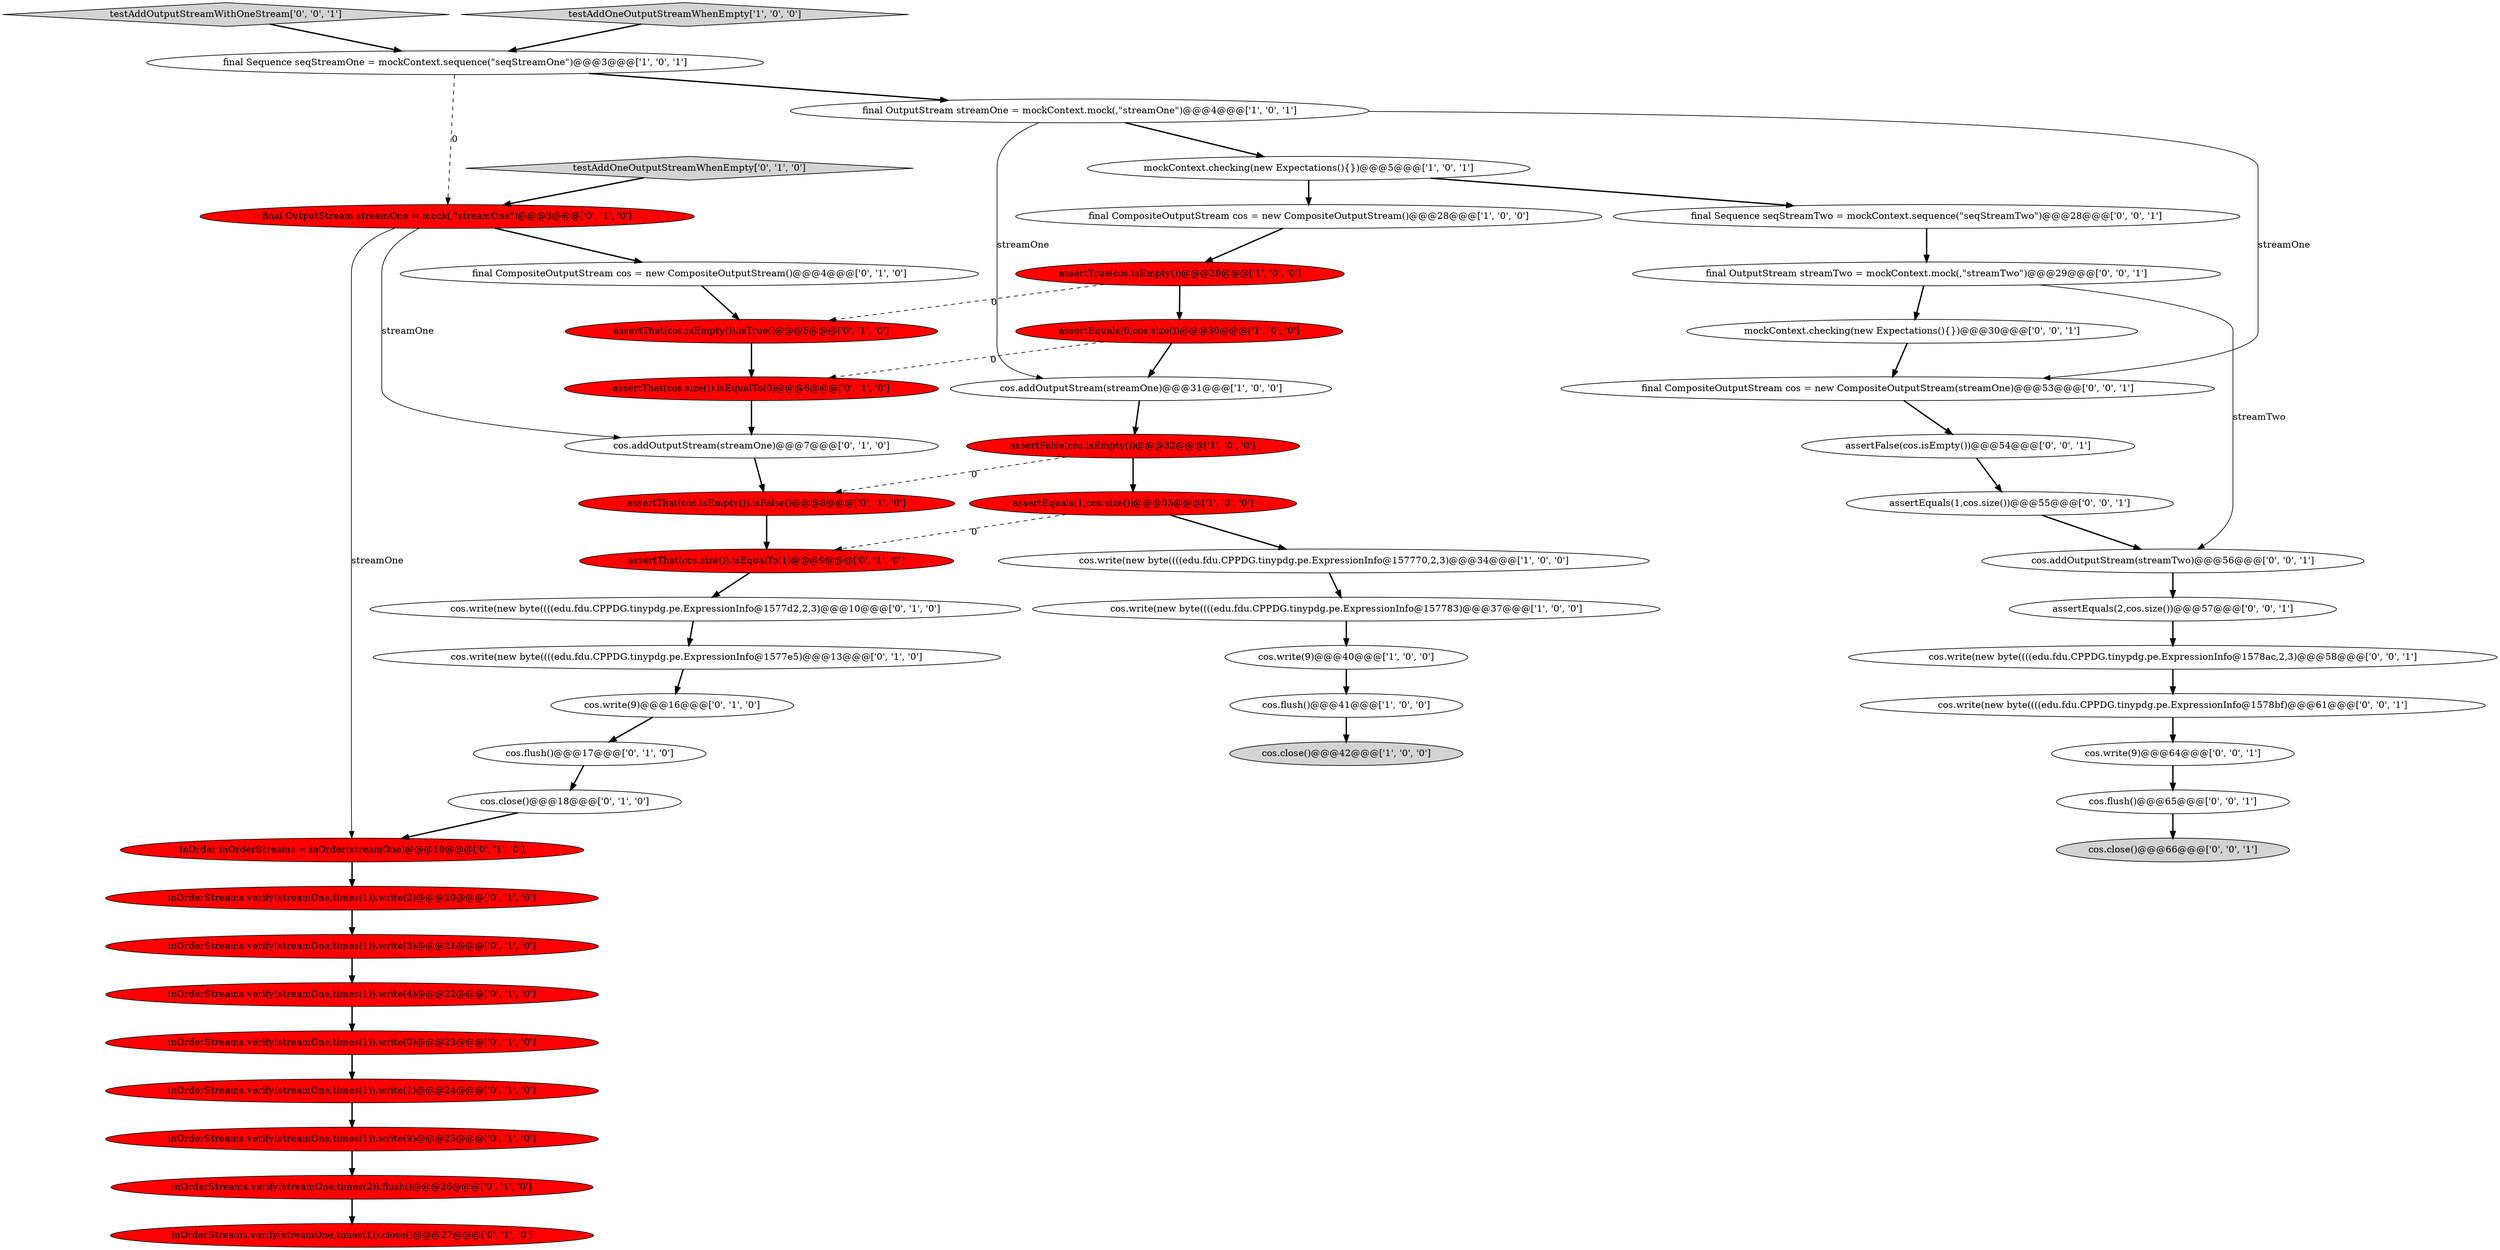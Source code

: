 digraph {
2 [style = filled, label = "cos.write(9)@@@40@@@['1', '0', '0']", fillcolor = white, shape = ellipse image = "AAA0AAABBB1BBB"];
1 [style = filled, label = "cos.write(new byte((((edu.fdu.CPPDG.tinypdg.pe.ExpressionInfo@157783)@@@37@@@['1', '0', '0']", fillcolor = white, shape = ellipse image = "AAA0AAABBB1BBB"];
8 [style = filled, label = "final CompositeOutputStream cos = new CompositeOutputStream()@@@28@@@['1', '0', '0']", fillcolor = white, shape = ellipse image = "AAA0AAABBB1BBB"];
42 [style = filled, label = "final CompositeOutputStream cos = new CompositeOutputStream(streamOne)@@@53@@@['0', '0', '1']", fillcolor = white, shape = ellipse image = "AAA0AAABBB3BBB"];
47 [style = filled, label = "final OutputStream streamTwo = mockContext.mock(,\"streamTwo\")@@@29@@@['0', '0', '1']", fillcolor = white, shape = ellipse image = "AAA0AAABBB3BBB"];
40 [style = filled, label = "assertEquals(1,cos.size())@@@55@@@['0', '0', '1']", fillcolor = white, shape = ellipse image = "AAA0AAABBB3BBB"];
6 [style = filled, label = "assertEquals(1,cos.size())@@@33@@@['1', '0', '0']", fillcolor = red, shape = ellipse image = "AAA1AAABBB1BBB"];
43 [style = filled, label = "cos.write(new byte((((edu.fdu.CPPDG.tinypdg.pe.ExpressionInfo@1578bf)@@@61@@@['0', '0', '1']", fillcolor = white, shape = ellipse image = "AAA0AAABBB3BBB"];
14 [style = filled, label = "final Sequence seqStreamOne = mockContext.sequence(\"seqStreamOne\")@@@3@@@['1', '0', '1']", fillcolor = white, shape = ellipse image = "AAA0AAABBB1BBB"];
38 [style = filled, label = "assertFalse(cos.isEmpty())@@@54@@@['0', '0', '1']", fillcolor = white, shape = ellipse image = "AAA0AAABBB3BBB"];
31 [style = filled, label = "cos.close()@@@18@@@['0', '1', '0']", fillcolor = white, shape = ellipse image = "AAA0AAABBB2BBB"];
50 [style = filled, label = "cos.addOutputStream(streamTwo)@@@56@@@['0', '0', '1']", fillcolor = white, shape = ellipse image = "AAA0AAABBB3BBB"];
41 [style = filled, label = "mockContext.checking(new Expectations(){})@@@30@@@['0', '0', '1']", fillcolor = white, shape = ellipse image = "AAA0AAABBB3BBB"];
10 [style = filled, label = "cos.addOutputStream(streamOne)@@@31@@@['1', '0', '0']", fillcolor = white, shape = ellipse image = "AAA0AAABBB1BBB"];
15 [style = filled, label = "assertThat(cos.isEmpty()).isFalse()@@@8@@@['0', '1', '0']", fillcolor = red, shape = ellipse image = "AAA1AAABBB2BBB"];
21 [style = filled, label = "inOrderStreams.verify(streamOne,times(1)).close()@@@27@@@['0', '1', '0']", fillcolor = red, shape = ellipse image = "AAA1AAABBB2BBB"];
24 [style = filled, label = "cos.addOutputStream(streamOne)@@@7@@@['0', '1', '0']", fillcolor = white, shape = ellipse image = "AAA0AAABBB2BBB"];
44 [style = filled, label = "cos.flush()@@@65@@@['0', '0', '1']", fillcolor = white, shape = ellipse image = "AAA0AAABBB3BBB"];
20 [style = filled, label = "inOrderStreams.verify(streamOne,times(1)).write(3)@@@21@@@['0', '1', '0']", fillcolor = red, shape = ellipse image = "AAA1AAABBB2BBB"];
16 [style = filled, label = "assertThat(cos.size()).isEqualTo(1)@@@9@@@['0', '1', '0']", fillcolor = red, shape = ellipse image = "AAA1AAABBB2BBB"];
29 [style = filled, label = "inOrderStreams.verify(streamOne,times(1)).write(4)@@@22@@@['0', '1', '0']", fillcolor = red, shape = ellipse image = "AAA1AAABBB2BBB"];
39 [style = filled, label = "cos.write(new byte((((edu.fdu.CPPDG.tinypdg.pe.ExpressionInfo@1578ac,2,3)@@@58@@@['0', '0', '1']", fillcolor = white, shape = ellipse image = "AAA0AAABBB3BBB"];
35 [style = filled, label = "inOrderStreams.verify(streamOne,times(1)).write(2)@@@20@@@['0', '1', '0']", fillcolor = red, shape = ellipse image = "AAA1AAABBB2BBB"];
5 [style = filled, label = "cos.close()@@@42@@@['1', '0', '0']", fillcolor = lightgray, shape = ellipse image = "AAA0AAABBB1BBB"];
23 [style = filled, label = "inOrderStreams.verify(streamOne,times(1)).write(1)@@@24@@@['0', '1', '0']", fillcolor = red, shape = ellipse image = "AAA1AAABBB2BBB"];
37 [style = filled, label = "cos.close()@@@66@@@['0', '0', '1']", fillcolor = lightgray, shape = ellipse image = "AAA0AAABBB3BBB"];
13 [style = filled, label = "mockContext.checking(new Expectations(){})@@@5@@@['1', '0', '1']", fillcolor = white, shape = ellipse image = "AAA0AAABBB1BBB"];
34 [style = filled, label = "cos.write(9)@@@16@@@['0', '1', '0']", fillcolor = white, shape = ellipse image = "AAA0AAABBB2BBB"];
9 [style = filled, label = "assertFalse(cos.isEmpty())@@@32@@@['1', '0', '0']", fillcolor = red, shape = ellipse image = "AAA1AAABBB1BBB"];
46 [style = filled, label = "testAddOutputStreamWithOneStream['0', '0', '1']", fillcolor = lightgray, shape = diamond image = "AAA0AAABBB3BBB"];
17 [style = filled, label = "cos.write(new byte((((edu.fdu.CPPDG.tinypdg.pe.ExpressionInfo@1577d2,2,3)@@@10@@@['0', '1', '0']", fillcolor = white, shape = ellipse image = "AAA0AAABBB2BBB"];
28 [style = filled, label = "inOrderStreams.verify(streamOne,times(1)).write(9)@@@25@@@['0', '1', '0']", fillcolor = red, shape = ellipse image = "AAA1AAABBB2BBB"];
30 [style = filled, label = "testAddOneOutputStreamWhenEmpty['0', '1', '0']", fillcolor = lightgray, shape = diamond image = "AAA0AAABBB2BBB"];
45 [style = filled, label = "assertEquals(2,cos.size())@@@57@@@['0', '0', '1']", fillcolor = white, shape = ellipse image = "AAA0AAABBB3BBB"];
26 [style = filled, label = "assertThat(cos.isEmpty()).isTrue()@@@5@@@['0', '1', '0']", fillcolor = red, shape = ellipse image = "AAA1AAABBB2BBB"];
18 [style = filled, label = "cos.write(new byte((((edu.fdu.CPPDG.tinypdg.pe.ExpressionInfo@1577e5)@@@13@@@['0', '1', '0']", fillcolor = white, shape = ellipse image = "AAA0AAABBB2BBB"];
7 [style = filled, label = "cos.write(new byte((((edu.fdu.CPPDG.tinypdg.pe.ExpressionInfo@157770,2,3)@@@34@@@['1', '0', '0']", fillcolor = white, shape = ellipse image = "AAA0AAABBB1BBB"];
27 [style = filled, label = "final OutputStream streamOne = mock(,\"streamOne\")@@@3@@@['0', '1', '0']", fillcolor = red, shape = ellipse image = "AAA1AAABBB2BBB"];
22 [style = filled, label = "assertThat(cos.size()).isEqualTo(0)@@@6@@@['0', '1', '0']", fillcolor = red, shape = ellipse image = "AAA1AAABBB2BBB"];
32 [style = filled, label = "cos.flush()@@@17@@@['0', '1', '0']", fillcolor = white, shape = ellipse image = "AAA0AAABBB2BBB"];
0 [style = filled, label = "testAddOneOutputStreamWhenEmpty['1', '0', '0']", fillcolor = lightgray, shape = diamond image = "AAA0AAABBB1BBB"];
3 [style = filled, label = "final OutputStream streamOne = mockContext.mock(,\"streamOne\")@@@4@@@['1', '0', '1']", fillcolor = white, shape = ellipse image = "AAA0AAABBB1BBB"];
19 [style = filled, label = "InOrder inOrderStreams = inOrder(streamOne)@@@19@@@['0', '1', '0']", fillcolor = red, shape = ellipse image = "AAA1AAABBB2BBB"];
48 [style = filled, label = "cos.write(9)@@@64@@@['0', '0', '1']", fillcolor = white, shape = ellipse image = "AAA0AAABBB3BBB"];
25 [style = filled, label = "final CompositeOutputStream cos = new CompositeOutputStream()@@@4@@@['0', '1', '0']", fillcolor = white, shape = ellipse image = "AAA0AAABBB2BBB"];
49 [style = filled, label = "final Sequence seqStreamTwo = mockContext.sequence(\"seqStreamTwo\")@@@28@@@['0', '0', '1']", fillcolor = white, shape = ellipse image = "AAA0AAABBB3BBB"];
36 [style = filled, label = "inOrderStreams.verify(streamOne,times(1)).write(0)@@@23@@@['0', '1', '0']", fillcolor = red, shape = ellipse image = "AAA1AAABBB2BBB"];
4 [style = filled, label = "assertTrue(cos.isEmpty())@@@29@@@['1', '0', '0']", fillcolor = red, shape = ellipse image = "AAA1AAABBB1BBB"];
33 [style = filled, label = "inOrderStreams.verify(streamOne,times(2)).flush()@@@26@@@['0', '1', '0']", fillcolor = red, shape = ellipse image = "AAA1AAABBB2BBB"];
12 [style = filled, label = "assertEquals(0,cos.size())@@@30@@@['1', '0', '0']", fillcolor = red, shape = ellipse image = "AAA1AAABBB1BBB"];
11 [style = filled, label = "cos.flush()@@@41@@@['1', '0', '0']", fillcolor = white, shape = ellipse image = "AAA0AAABBB1BBB"];
29->36 [style = bold, label=""];
14->3 [style = bold, label=""];
40->50 [style = bold, label=""];
7->1 [style = bold, label=""];
20->29 [style = bold, label=""];
27->19 [style = solid, label="streamOne"];
35->20 [style = bold, label=""];
18->34 [style = bold, label=""];
43->48 [style = bold, label=""];
30->27 [style = bold, label=""];
39->43 [style = bold, label=""];
3->42 [style = solid, label="streamOne"];
3->10 [style = solid, label="streamOne"];
13->49 [style = bold, label=""];
48->44 [style = bold, label=""];
16->17 [style = bold, label=""];
4->26 [style = dashed, label="0"];
15->16 [style = bold, label=""];
14->27 [style = dashed, label="0"];
26->22 [style = bold, label=""];
9->6 [style = bold, label=""];
49->47 [style = bold, label=""];
23->28 [style = bold, label=""];
11->5 [style = bold, label=""];
27->24 [style = solid, label="streamOne"];
0->14 [style = bold, label=""];
12->10 [style = bold, label=""];
6->16 [style = dashed, label="0"];
36->23 [style = bold, label=""];
28->33 [style = bold, label=""];
19->35 [style = bold, label=""];
25->26 [style = bold, label=""];
12->22 [style = dashed, label="0"];
50->45 [style = bold, label=""];
47->50 [style = solid, label="streamTwo"];
45->39 [style = bold, label=""];
3->13 [style = bold, label=""];
4->12 [style = bold, label=""];
47->41 [style = bold, label=""];
46->14 [style = bold, label=""];
34->32 [style = bold, label=""];
10->9 [style = bold, label=""];
1->2 [style = bold, label=""];
44->37 [style = bold, label=""];
8->4 [style = bold, label=""];
22->24 [style = bold, label=""];
13->8 [style = bold, label=""];
6->7 [style = bold, label=""];
33->21 [style = bold, label=""];
38->40 [style = bold, label=""];
27->25 [style = bold, label=""];
2->11 [style = bold, label=""];
32->31 [style = bold, label=""];
17->18 [style = bold, label=""];
31->19 [style = bold, label=""];
41->42 [style = bold, label=""];
42->38 [style = bold, label=""];
9->15 [style = dashed, label="0"];
24->15 [style = bold, label=""];
}
